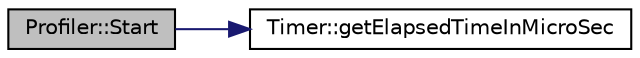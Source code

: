 digraph "Profiler::Start"
{
  edge [fontname="Helvetica",fontsize="10",labelfontname="Helvetica",labelfontsize="10"];
  node [fontname="Helvetica",fontsize="10",shape=record];
  rankdir="LR";
  Node1 [label="Profiler::Start",height=0.2,width=0.4,color="black", fillcolor="grey75", style="filled" fontcolor="black"];
  Node1 -> Node2 [color="midnightblue",fontsize="10",style="solid"];
  Node2 [label="Timer::getElapsedTimeInMicroSec",height=0.2,width=0.4,color="black", fillcolor="white", style="filled",URL="$class_timer.html#aeec8f4f81e1b09c6e00ca6744f01af31"];
}
